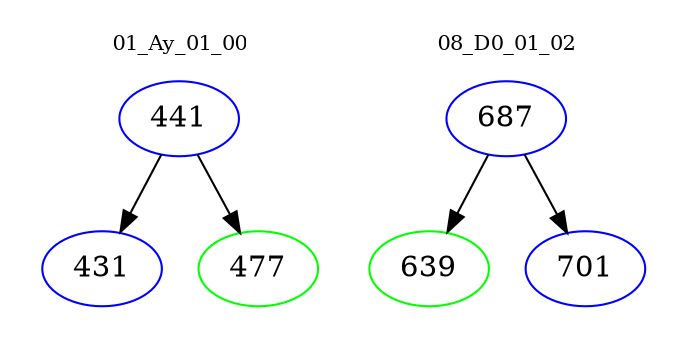 digraph{
subgraph cluster_0 {
color = white
label = "01_Ay_01_00";
fontsize=10;
T0_441 [label="441", color="blue"]
T0_441 -> T0_431 [color="black"]
T0_431 [label="431", color="blue"]
T0_441 -> T0_477 [color="black"]
T0_477 [label="477", color="green"]
}
subgraph cluster_1 {
color = white
label = "08_D0_01_02";
fontsize=10;
T1_687 [label="687", color="blue"]
T1_687 -> T1_639 [color="black"]
T1_639 [label="639", color="green"]
T1_687 -> T1_701 [color="black"]
T1_701 [label="701", color="blue"]
}
}
